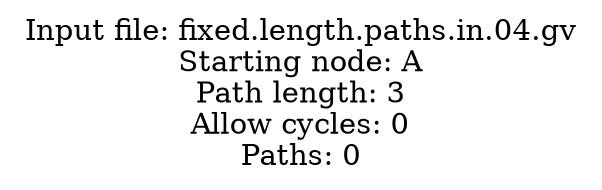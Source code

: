 digraph fixed_length_paths
{
	label = "Input file: fixed.length.paths.in.04.gv\nStarting node: A\nPath length: 3\nAllow cycles: 0\nPaths: 0" rankdir = LR


}

